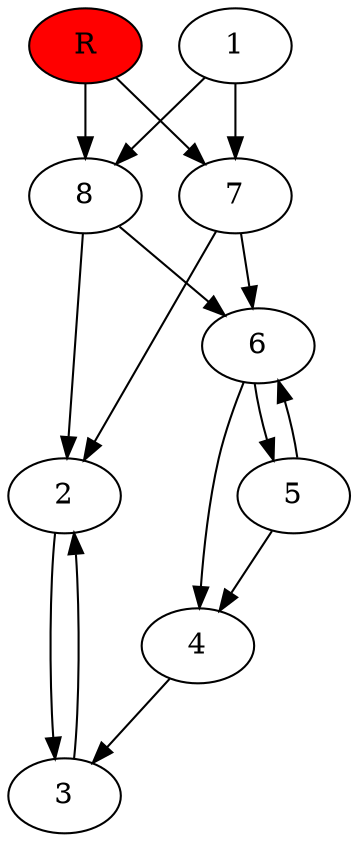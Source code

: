 digraph prb29261 {
	1
	2
	3
	4
	5
	6
	7
	8
	R [fillcolor="#ff0000" style=filled]
	1 -> 7
	1 -> 8
	2 -> 3
	3 -> 2
	4 -> 3
	5 -> 4
	5 -> 6
	6 -> 4
	6 -> 5
	7 -> 2
	7 -> 6
	8 -> 2
	8 -> 6
	R -> 7
	R -> 8
}

